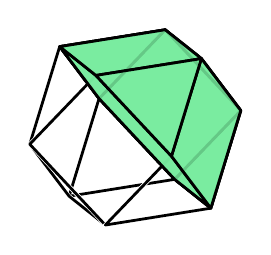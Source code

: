 % polymake for julian
% Thu Jul  5 12:01:37 2018
% q

\begin{tikzpicture}[x  = {(0.9cm,-0.076cm)},
                    y  = {(-0.06cm,0.95cm)},
                    z  = {(-0.44cm,-0.29cm)},
                    scale = 1,
                    color = {lightgray}]


  % DEF POINTS
  \coordinate (v0_q) at (1, 1, 0);
  \coordinate (v1_q) at (1, 0, 1);
  \coordinate (v2_q) at (1, 0, -1);
  \coordinate (v3_q) at (0, 1, 1);
  \coordinate (v4_q) at (1, -1, 0);
  \coordinate (v5_q) at (0, 1, -1);
  \coordinate (v6_q) at (0, -1, -1);
  \coordinate (v7_q) at (-1, 1, 0);
  \coordinate (v8_q) at (0, -1, 1);
  \coordinate (v9_q) at (-1, 0, -1);
  \coordinate (v10_q) at (-1, 0, 1);
  \coordinate (v11_q) at (-1, -1, 0);


  % EDGES STYLE
  \definecolor{edgecolor_q}{rgb}{ 0,0,0 }
  \tikzstyle{facestyle_q} = [fill=none, fill opacity=0.85, preaction={draw=white, line cap=round, line width=1.5 pt}, draw=edgecolor_q, line width=1 pt, line cap=round, line join=round]


  % FACES and EDGES and POINTS in the right order
  \draw[facestyle_q] (v2_q) -- (v5_q) -- (v0_q) -- (v2_q) -- cycle;
  \draw[facestyle_q] (v11_q) -- (v6_q) -- (v4_q) -- (v8_q) -- (v11_q) -- cycle;
  \draw[facestyle_q] (v7_q) -- (v9_q) -- (v11_q) -- (v10_q) -- (v7_q) -- cycle;
  \draw[facestyle_q] (v6_q) -- (v2_q) -- (v4_q) -- (v6_q) -- cycle;
  \draw[facestyle_q] (v6_q) -- (v9_q) -- (v5_q) -- (v2_q) -- (v6_q) -- cycle;
  \draw[facestyle_q] (v5_q) -- (v9_q) -- (v7_q) -- (v5_q) -- cycle;
  \draw[facestyle_q] (v11_q) -- (v9_q) -- (v6_q) -- (v11_q) -- cycle;


  %POINTS


  %FACETS
  \draw[facestyle_q] (v10_q) -- (v11_q) -- (v8_q) -- (v10_q) -- cycle;


  %POINTS


  %FACETS
  \draw[facestyle_q] (v7_q) -- (v3_q) -- (v0_q) -- (v5_q) -- (v7_q) -- cycle;


  %POINTS


  %FACETS
  \draw[facestyle_q] (v2_q) -- (v0_q) -- (v1_q) -- (v4_q) -- (v2_q) -- cycle;


  %POINTS


  %FACETS
  \draw[facestyle_q] (v7_q) -- (v10_q) -- (v3_q) -- (v7_q) -- cycle;


  %POINTS


  %FACETS
  \draw[facestyle_q] (v10_q) -- (v8_q) -- (v1_q) -- (v3_q) -- (v10_q) -- cycle;


  %POINTS


  %FACETS
  \draw[facestyle_q] (v8_q) -- (v4_q) -- (v1_q) -- (v8_q) -- cycle;


  %POINTS


  %FACETS
  \draw[facestyle_q] (v3_q) -- (v1_q) -- (v0_q) -- (v3_q) -- cycle;


  %POINTS


  %FACETS

  % DEF POINTS
  \coordinate (v0_unnamed__1) at (1, 1, 0);
  \coordinate (v1_unnamed__1) at (1, 0, 1);
  \coordinate (v2_unnamed__1) at (1, 0, -1);
  \coordinate (v3_unnamed__1) at (0, 1, 1);
  \coordinate (v4_unnamed__1) at (1, -1, 0);
  \coordinate (v5_unnamed__1) at (0, 1, -1);
  \coordinate (v6_unnamed__1) at (0, -1, -1);
  \coordinate (v7_unnamed__1) at (-1, 1, 0);
  \coordinate (v8_unnamed__1) at (-1, 0, -1);


  % EDGES STYLE
  \definecolor{edgecolor_unnamed__1}{rgb}{ 0,0,0 }

  % FACES STYLE
  \definecolor{facetcolor_unnamed__1}{rgb}{ 0.467,0.925,0.62 }

  \tikzstyle{facestyle_unnamed__1} = [fill=facetcolor_unnamed__1, fill opacity=0.85, draw=edgecolor_unnamed__1, line width=1 pt, line cap=round, line join=round]


  % FACES and EDGES and POINTS in the right order
  \draw[facestyle_unnamed__1] (v5_unnamed__1) -- (v0_unnamed__1) -- (v2_unnamed__1) -- (v5_unnamed__1) -- cycle;
  \draw[facestyle_unnamed__1] (v4_unnamed__1) -- (v6_unnamed__1) -- (v2_unnamed__1) -- (v4_unnamed__1) -- cycle;
  \draw[facestyle_unnamed__1] (v5_unnamed__1) -- (v2_unnamed__1) -- (v6_unnamed__1) -- (v8_unnamed__1) -- (v5_unnamed__1) -- cycle;
  \draw[facestyle_unnamed__1] (v7_unnamed__1) -- (v5_unnamed__1) -- (v8_unnamed__1) -- (v7_unnamed__1) -- cycle;
  \draw[facestyle_unnamed__1] (v3_unnamed__1) -- (v7_unnamed__1) -- (v8_unnamed__1) -- (v6_unnamed__1) -- (v4_unnamed__1) -- (v1_unnamed__1) -- (v3_unnamed__1) -- cycle;


  %POINTS


  %FACETS
  \draw[facestyle_unnamed__1] (v3_unnamed__1) -- (v0_unnamed__1) -- (v5_unnamed__1) -- (v7_unnamed__1) -- (v3_unnamed__1) -- cycle;


  %POINTS


  %FACETS
  \draw[facestyle_unnamed__1] (v2_unnamed__1) -- (v0_unnamed__1) -- (v1_unnamed__1) -- (v4_unnamed__1) -- (v2_unnamed__1) -- cycle;


  %POINTS


  %FACETS
  \draw[facestyle_unnamed__1] (v3_unnamed__1) -- (v1_unnamed__1) -- (v0_unnamed__1) -- (v3_unnamed__1) -- cycle;


  %POINTS


  %FACETS

\end{tikzpicture}
